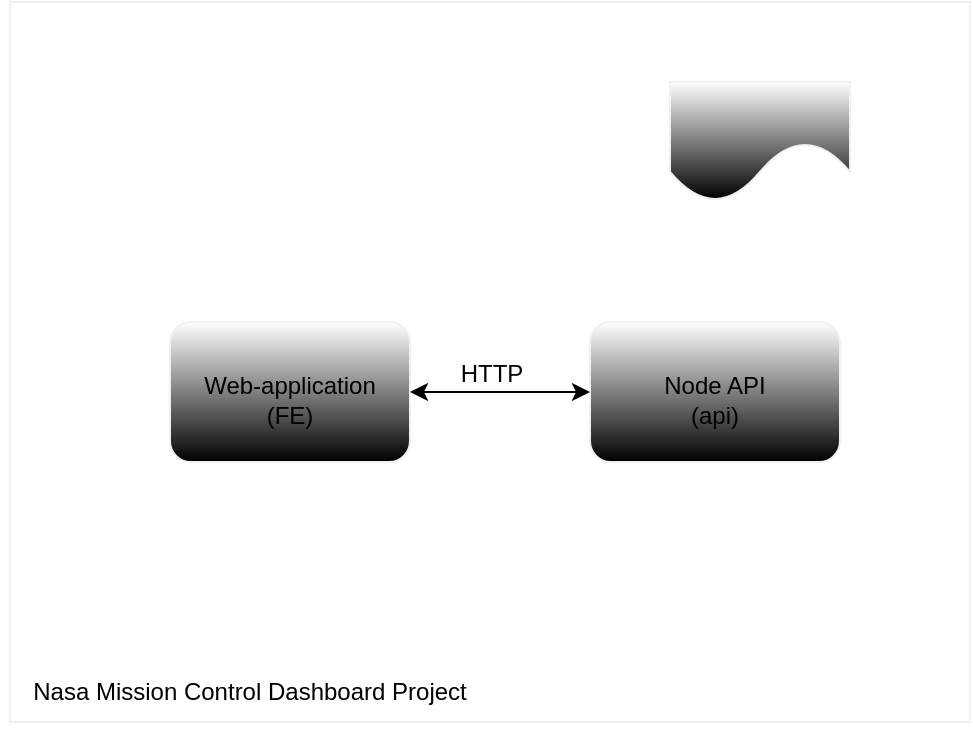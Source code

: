 <mxfile>
    <diagram id="zLbFp-epC14pHI6Qjp55" name="Page-1">
        <mxGraphModel dx="633" dy="497" grid="1" gridSize="10" guides="1" tooltips="1" connect="1" arrows="1" fold="1" page="1" pageScale="1" pageWidth="850" pageHeight="1100" math="0" shadow="0">
            <root>
                <mxCell id="0"/>
                <mxCell id="1" parent="0"/>
                <mxCell id="2" value="" style="rounded=0;whiteSpace=wrap;html=1;strokeColor=#F0F0F0;" vertex="1" parent="1">
                    <mxGeometry x="110" y="90" width="480" height="360" as="geometry"/>
                </mxCell>
                <mxCell id="77" value="Nasa Mission Control Dashboard Project&lt;br&gt;" style="text;html=1;strokeColor=none;fillColor=none;align=center;verticalAlign=middle;whiteSpace=wrap;rounded=0;" vertex="1" parent="1">
                    <mxGeometry x="105" y="410" width="250" height="50" as="geometry"/>
                </mxCell>
                <mxCell id="78" value="" style="rounded=1;whiteSpace=wrap;html=1;strokeColor=#F0F0F0;gradientColor=default;" vertex="1" parent="1">
                    <mxGeometry x="190" y="250" width="120" height="70" as="geometry"/>
                </mxCell>
                <mxCell id="79" value="&lt;font style=&quot;font-size: 12px;&quot;&gt;Web-application&lt;br&gt;(FE)&lt;/font&gt;" style="text;html=1;strokeColor=none;fillColor=none;align=center;verticalAlign=middle;whiteSpace=wrap;rounded=0;fontSize=8;" vertex="1" parent="1">
                    <mxGeometry x="191.25" y="270" width="117.5" height="37.5" as="geometry"/>
                </mxCell>
                <mxCell id="81" value="" style="rounded=1;whiteSpace=wrap;html=1;strokeColor=#F0F0F0;fontSize=8;gradientColor=default;" vertex="1" parent="1">
                    <mxGeometry x="400" y="250" width="125" height="70" as="geometry"/>
                </mxCell>
                <mxCell id="82" value="" style="endArrow=classic;startArrow=classic;html=1;fontSize=8;entryX=1;entryY=0.5;entryDx=0;entryDy=0;exitX=0;exitY=0.5;exitDx=0;exitDy=0;" edge="1" parent="1" source="81" target="78">
                    <mxGeometry width="50" height="50" relative="1" as="geometry">
                        <mxPoint x="300" y="260" as="sourcePoint"/>
                        <mxPoint x="350" y="210" as="targetPoint"/>
                    </mxGeometry>
                </mxCell>
                <mxCell id="84" value="&lt;font style=&quot;font-size: 12px;&quot;&gt;HTTP&lt;/font&gt;" style="text;html=1;strokeColor=none;fillColor=none;align=center;verticalAlign=middle;whiteSpace=wrap;rounded=0;fontSize=8;" vertex="1" parent="1">
                    <mxGeometry x="321.25" y="261.25" width="60" height="30" as="geometry"/>
                </mxCell>
                <mxCell id="85" value="&lt;font style=&quot;font-size: 12px;&quot;&gt;Node API&lt;br&gt;(api)&lt;/font&gt;" style="text;html=1;strokeColor=none;fillColor=none;align=center;verticalAlign=middle;whiteSpace=wrap;rounded=0;fontSize=8;" vertex="1" parent="1">
                    <mxGeometry x="426.25" y="261.25" width="72.5" height="55" as="geometry"/>
                </mxCell>
                <mxCell id="86" value="" style="shape=document;whiteSpace=wrap;html=1;boundedLbl=1;strokeColor=#F0F0F0;fontSize=8;gradientColor=default;size=0.5;" vertex="1" parent="1">
                    <mxGeometry x="440" y="130" width="90" height="60" as="geometry"/>
                </mxCell>
            </root>
        </mxGraphModel>
    </diagram>
</mxfile>